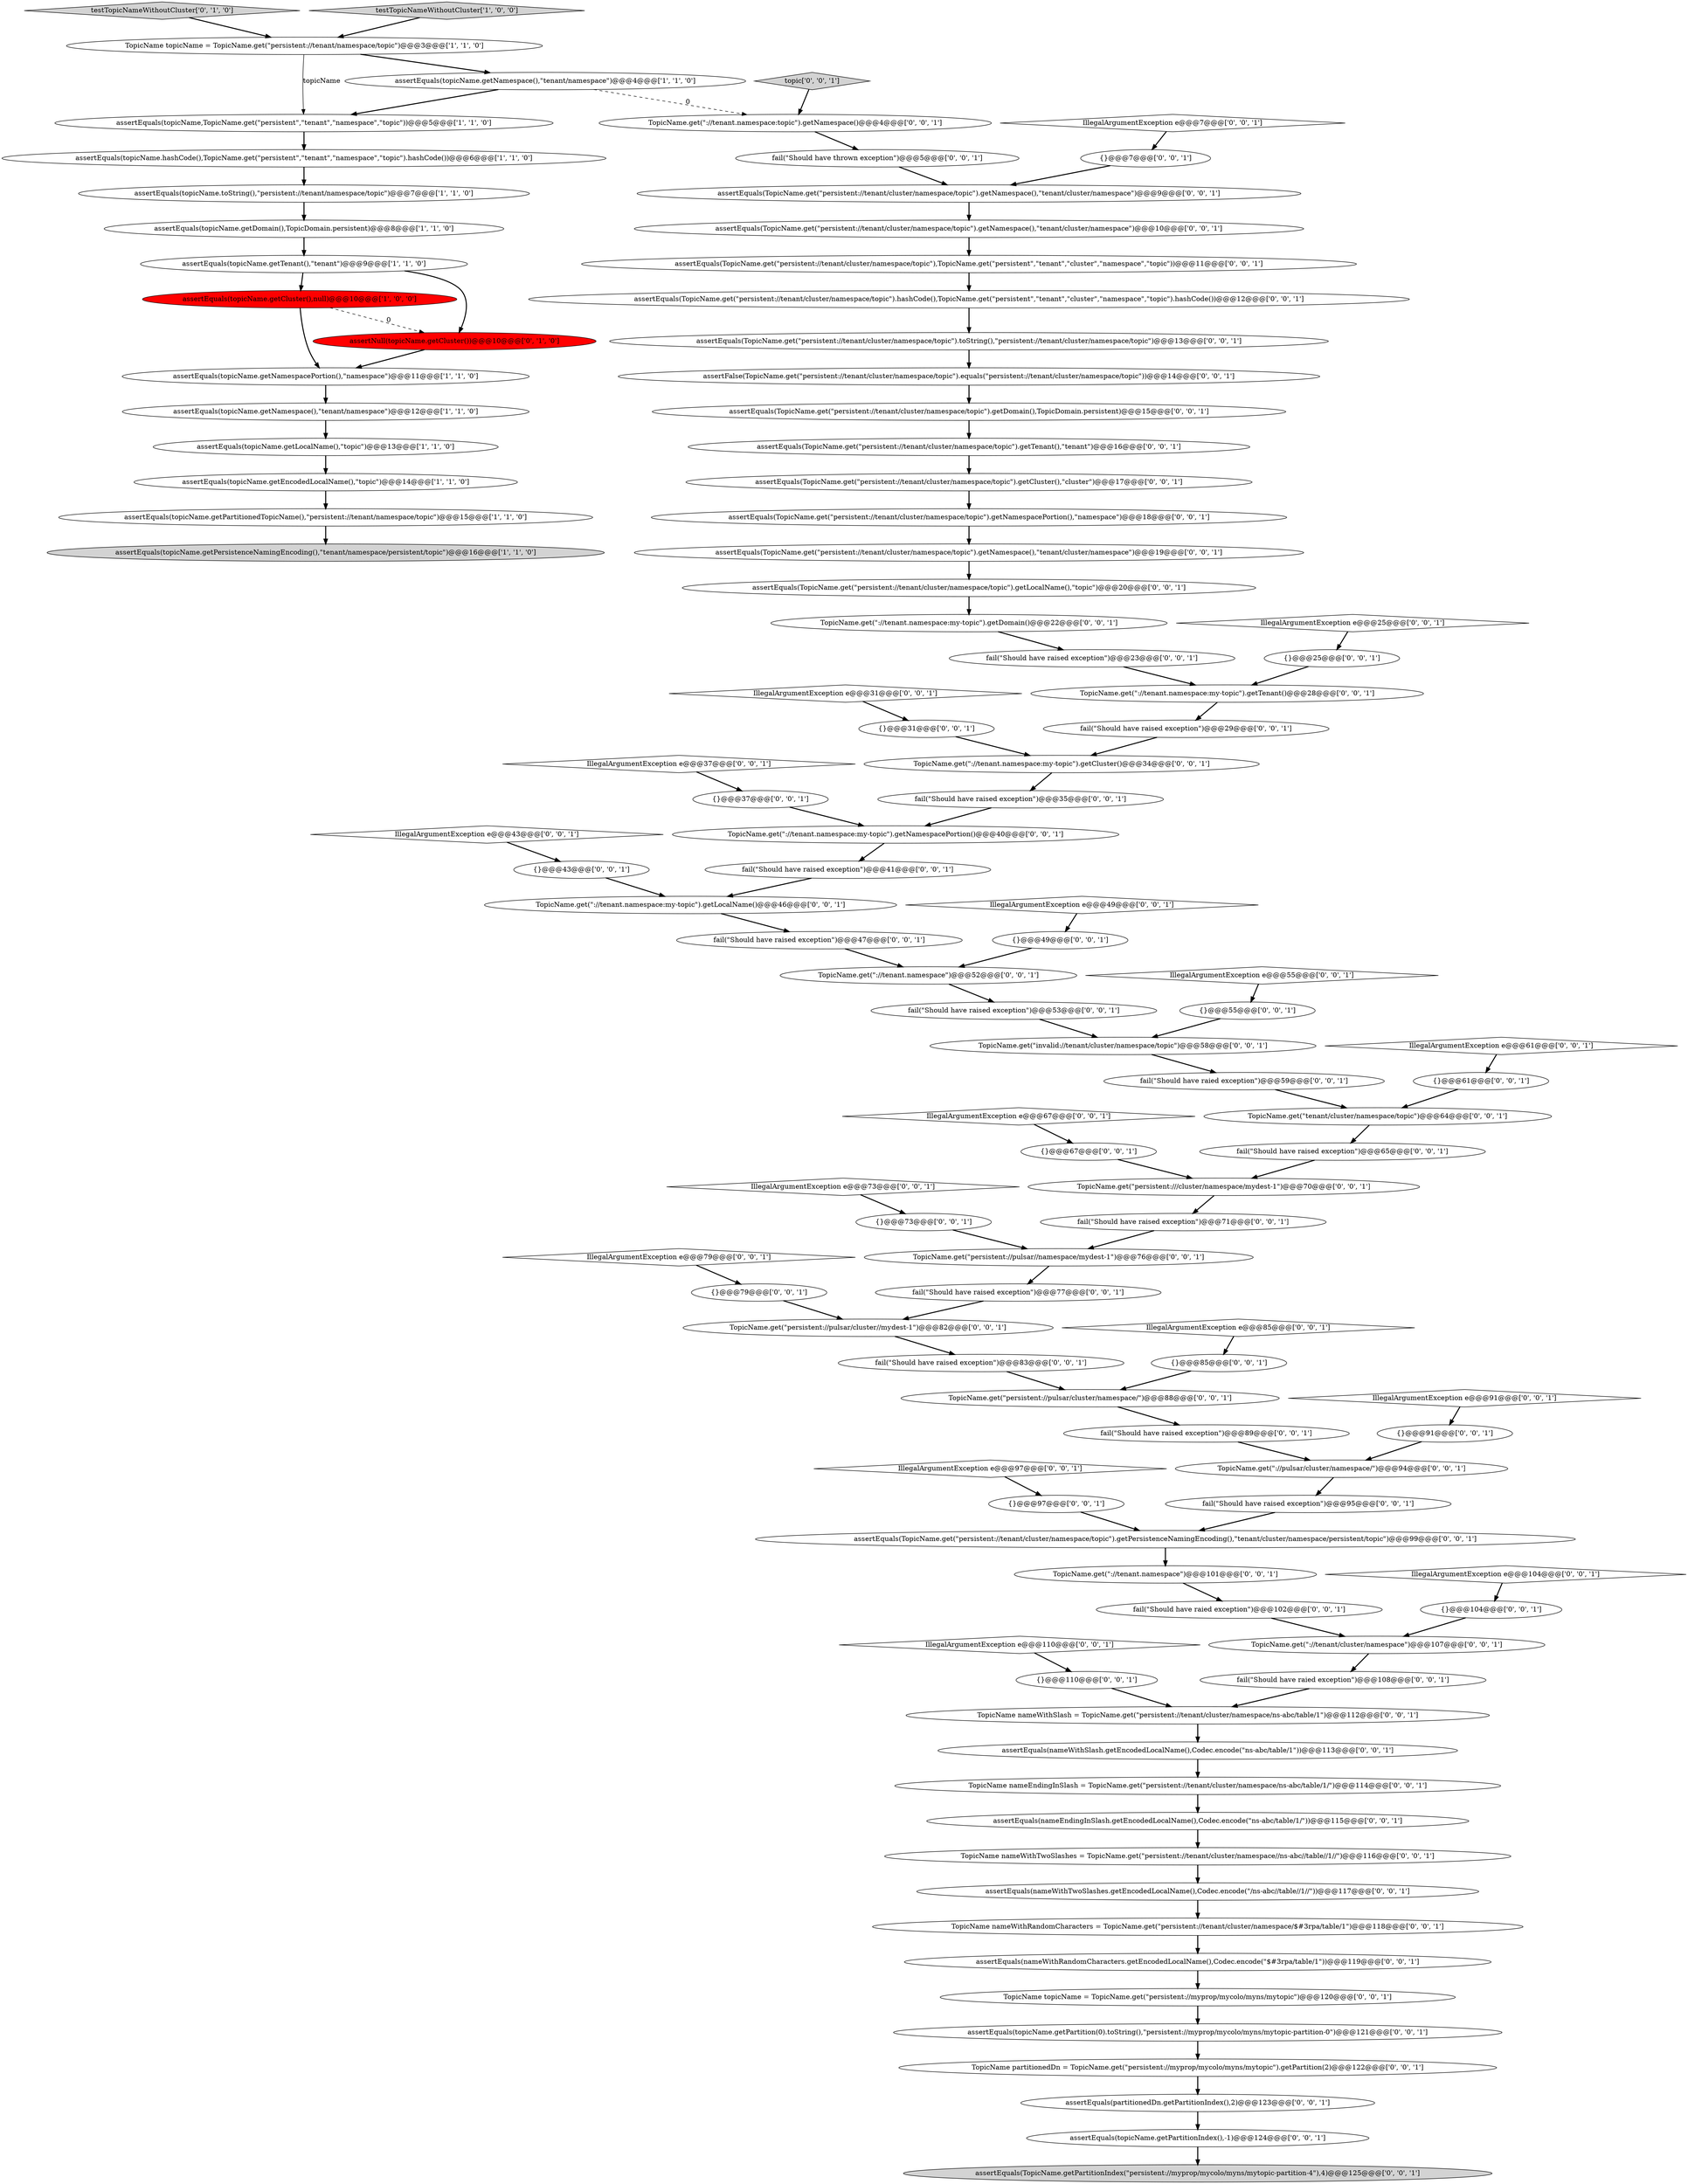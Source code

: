digraph {
55 [style = filled, label = "assertEquals(topicName.getPartition(0).toString(),\"persistent://myprop/mycolo/myns/mytopic-partition-0\")@@@121@@@['0', '0', '1']", fillcolor = white, shape = ellipse image = "AAA0AAABBB3BBB"];
47 [style = filled, label = "assertEquals(TopicName.get(\"persistent://tenant/cluster/namespace/topic\").getTenant(),\"tenant\")@@@16@@@['0', '0', '1']", fillcolor = white, shape = ellipse image = "AAA0AAABBB3BBB"];
41 [style = filled, label = "assertEquals(TopicName.get(\"persistent://tenant/cluster/namespace/topic\").getCluster(),\"cluster\")@@@17@@@['0', '0', '1']", fillcolor = white, shape = ellipse image = "AAA0AAABBB3BBB"];
10 [style = filled, label = "assertEquals(topicName.hashCode(),TopicName.get(\"persistent\",\"tenant\",\"namespace\",\"topic\").hashCode())@@@6@@@['1', '1', '0']", fillcolor = white, shape = ellipse image = "AAA0AAABBB1BBB"];
56 [style = filled, label = "IllegalArgumentException e@@@7@@@['0', '0', '1']", fillcolor = white, shape = diamond image = "AAA0AAABBB3BBB"];
23 [style = filled, label = "TopicName.get(\"://tenant.namespace:my-topic\").getLocalName()@@@46@@@['0', '0', '1']", fillcolor = white, shape = ellipse image = "AAA0AAABBB3BBB"];
86 [style = filled, label = "TopicName nameWithTwoSlashes = TopicName.get(\"persistent://tenant/cluster/namespace//ns-abc//table//1//\")@@@116@@@['0', '0', '1']", fillcolor = white, shape = ellipse image = "AAA0AAABBB3BBB"];
108 [style = filled, label = "TopicName.get(\"://tenant/cluster/namespace\")@@@107@@@['0', '0', '1']", fillcolor = white, shape = ellipse image = "AAA0AAABBB3BBB"];
11 [style = filled, label = "assertEquals(topicName.getTenant(),\"tenant\")@@@9@@@['1', '1', '0']", fillcolor = white, shape = ellipse image = "AAA0AAABBB1BBB"];
22 [style = filled, label = "{}@@@110@@@['0', '0', '1']", fillcolor = white, shape = ellipse image = "AAA0AAABBB3BBB"];
64 [style = filled, label = "TopicName.get(\"://tenant.namespace:my-topic\").getTenant()@@@28@@@['0', '0', '1']", fillcolor = white, shape = ellipse image = "AAA0AAABBB3BBB"];
42 [style = filled, label = "TopicName.get(\"://tenant.namespace:my-topic\").getCluster()@@@34@@@['0', '0', '1']", fillcolor = white, shape = ellipse image = "AAA0AAABBB3BBB"];
79 [style = filled, label = "TopicName nameWithSlash = TopicName.get(\"persistent://tenant/cluster/namespace/ns-abc/table/1\")@@@112@@@['0', '0', '1']", fillcolor = white, shape = ellipse image = "AAA0AAABBB3BBB"];
84 [style = filled, label = "TopicName.get(\"tenant/cluster/namespace/topic\")@@@64@@@['0', '0', '1']", fillcolor = white, shape = ellipse image = "AAA0AAABBB3BBB"];
35 [style = filled, label = "assertFalse(TopicName.get(\"persistent://tenant/cluster/namespace/topic\").equals(\"persistent://tenant/cluster/namespace/topic\"))@@@14@@@['0', '0', '1']", fillcolor = white, shape = ellipse image = "AAA0AAABBB3BBB"];
38 [style = filled, label = "assertEquals(partitionedDn.getPartitionIndex(),2)@@@123@@@['0', '0', '1']", fillcolor = white, shape = ellipse image = "AAA0AAABBB3BBB"];
43 [style = filled, label = "{}@@@97@@@['0', '0', '1']", fillcolor = white, shape = ellipse image = "AAA0AAABBB3BBB"];
95 [style = filled, label = "fail(\"Should have raied exception\")@@@59@@@['0', '0', '1']", fillcolor = white, shape = ellipse image = "AAA0AAABBB3BBB"];
77 [style = filled, label = "assertEquals(TopicName.get(\"persistent://tenant/cluster/namespace/topic\").getLocalName(),\"topic\")@@@20@@@['0', '0', '1']", fillcolor = white, shape = ellipse image = "AAA0AAABBB3BBB"];
91 [style = filled, label = "IllegalArgumentException e@@@49@@@['0', '0', '1']", fillcolor = white, shape = diamond image = "AAA0AAABBB3BBB"];
98 [style = filled, label = "IllegalArgumentException e@@@25@@@['0', '0', '1']", fillcolor = white, shape = diamond image = "AAA0AAABBB3BBB"];
49 [style = filled, label = "assertEquals(TopicName.getPartitionIndex(\"persistent://myprop/mycolo/myns/mytopic-partition-4\"),4)@@@125@@@['0', '0', '1']", fillcolor = lightgray, shape = ellipse image = "AAA0AAABBB3BBB"];
18 [style = filled, label = "assertEquals(nameWithSlash.getEncodedLocalName(),Codec.encode(\"ns-abc/table/1\"))@@@113@@@['0', '0', '1']", fillcolor = white, shape = ellipse image = "AAA0AAABBB3BBB"];
74 [style = filled, label = "TopicName.get(\"invalid://tenant/cluster/namespace/topic\")@@@58@@@['0', '0', '1']", fillcolor = white, shape = ellipse image = "AAA0AAABBB3BBB"];
92 [style = filled, label = "TopicName.get(\"persistent://pulsar/cluster//mydest-1\")@@@82@@@['0', '0', '1']", fillcolor = white, shape = ellipse image = "AAA0AAABBB3BBB"];
71 [style = filled, label = "TopicName nameEndingInSlash = TopicName.get(\"persistent://tenant/cluster/namespace/ns-abc/table/1/\")@@@114@@@['0', '0', '1']", fillcolor = white, shape = ellipse image = "AAA0AAABBB3BBB"];
17 [style = filled, label = "fail(\"Should have raised exception\")@@@83@@@['0', '0', '1']", fillcolor = white, shape = ellipse image = "AAA0AAABBB3BBB"];
99 [style = filled, label = "IllegalArgumentException e@@@37@@@['0', '0', '1']", fillcolor = white, shape = diamond image = "AAA0AAABBB3BBB"];
76 [style = filled, label = "TopicName partitionedDn = TopicName.get(\"persistent://myprop/mycolo/myns/mytopic\").getPartition(2)@@@122@@@['0', '0', '1']", fillcolor = white, shape = ellipse image = "AAA0AAABBB3BBB"];
96 [style = filled, label = "{}@@@79@@@['0', '0', '1']", fillcolor = white, shape = ellipse image = "AAA0AAABBB3BBB"];
61 [style = filled, label = "fail(\"Should have raied exception\")@@@102@@@['0', '0', '1']", fillcolor = white, shape = ellipse image = "AAA0AAABBB3BBB"];
97 [style = filled, label = "TopicName.get(\"persistent://pulsar/cluster/namespace/\")@@@88@@@['0', '0', '1']", fillcolor = white, shape = ellipse image = "AAA0AAABBB3BBB"];
59 [style = filled, label = "fail(\"Should have raised exception\")@@@53@@@['0', '0', '1']", fillcolor = white, shape = ellipse image = "AAA0AAABBB3BBB"];
28 [style = filled, label = "fail(\"Should have raised exception\")@@@95@@@['0', '0', '1']", fillcolor = white, shape = ellipse image = "AAA0AAABBB3BBB"];
12 [style = filled, label = "assertEquals(topicName.getDomain(),TopicDomain.persistent)@@@8@@@['1', '1', '0']", fillcolor = white, shape = ellipse image = "AAA0AAABBB1BBB"];
80 [style = filled, label = "assertEquals(nameEndingInSlash.getEncodedLocalName(),Codec.encode(\"ns-abc/table/1/\"))@@@115@@@['0', '0', '1']", fillcolor = white, shape = ellipse image = "AAA0AAABBB3BBB"];
0 [style = filled, label = "assertEquals(topicName,TopicName.get(\"persistent\",\"tenant\",\"namespace\",\"topic\"))@@@5@@@['1', '1', '0']", fillcolor = white, shape = ellipse image = "AAA0AAABBB1BBB"];
101 [style = filled, label = "IllegalArgumentException e@@@55@@@['0', '0', '1']", fillcolor = white, shape = diamond image = "AAA0AAABBB3BBB"];
68 [style = filled, label = "{}@@@67@@@['0', '0', '1']", fillcolor = white, shape = ellipse image = "AAA0AAABBB3BBB"];
32 [style = filled, label = "{}@@@31@@@['0', '0', '1']", fillcolor = white, shape = ellipse image = "AAA0AAABBB3BBB"];
104 [style = filled, label = "assertEquals(TopicName.get(\"persistent://tenant/cluster/namespace/topic\").hashCode(),TopicName.get(\"persistent\",\"tenant\",\"cluster\",\"namespace\",\"topic\").hashCode())@@@12@@@['0', '0', '1']", fillcolor = white, shape = ellipse image = "AAA0AAABBB3BBB"];
6 [style = filled, label = "assertEquals(topicName.getEncodedLocalName(),\"topic\")@@@14@@@['1', '1', '0']", fillcolor = white, shape = ellipse image = "AAA0AAABBB1BBB"];
66 [style = filled, label = "TopicName.get(\"://tenant.namespace:my-topic\").getNamespacePortion()@@@40@@@['0', '0', '1']", fillcolor = white, shape = ellipse image = "AAA0AAABBB3BBB"];
4 [style = filled, label = "TopicName topicName = TopicName.get(\"persistent://tenant/namespace/topic\")@@@3@@@['1', '1', '0']", fillcolor = white, shape = ellipse image = "AAA0AAABBB1BBB"];
72 [style = filled, label = "TopicName.get(\"://tenant.namespace\")@@@101@@@['0', '0', '1']", fillcolor = white, shape = ellipse image = "AAA0AAABBB3BBB"];
83 [style = filled, label = "IllegalArgumentException e@@@79@@@['0', '0', '1']", fillcolor = white, shape = diamond image = "AAA0AAABBB3BBB"];
2 [style = filled, label = "assertEquals(topicName.getPersistenceNamingEncoding(),\"tenant/namespace/persistent/topic\")@@@16@@@['1', '1', '0']", fillcolor = lightgray, shape = ellipse image = "AAA0AAABBB1BBB"];
37 [style = filled, label = "IllegalArgumentException e@@@61@@@['0', '0', '1']", fillcolor = white, shape = diamond image = "AAA0AAABBB3BBB"];
20 [style = filled, label = "assertEquals(nameWithRandomCharacters.getEncodedLocalName(),Codec.encode(\"$#3rpa/table/1\"))@@@119@@@['0', '0', '1']", fillcolor = white, shape = ellipse image = "AAA0AAABBB3BBB"];
54 [style = filled, label = "{}@@@37@@@['0', '0', '1']", fillcolor = white, shape = ellipse image = "AAA0AAABBB3BBB"];
85 [style = filled, label = "fail(\"Should have raised exception\")@@@35@@@['0', '0', '1']", fillcolor = white, shape = ellipse image = "AAA0AAABBB3BBB"];
3 [style = filled, label = "assertEquals(topicName.getCluster(),null)@@@10@@@['1', '0', '0']", fillcolor = red, shape = ellipse image = "AAA1AAABBB1BBB"];
1 [style = filled, label = "assertEquals(topicName.getNamespacePortion(),\"namespace\")@@@11@@@['1', '1', '0']", fillcolor = white, shape = ellipse image = "AAA0AAABBB1BBB"];
44 [style = filled, label = "TopicName.get(\"://tenant.namespace:topic\").getNamespace()@@@4@@@['0', '0', '1']", fillcolor = white, shape = ellipse image = "AAA0AAABBB3BBB"];
24 [style = filled, label = "TopicName.get(\"://tenant.namespace\")@@@52@@@['0', '0', '1']", fillcolor = white, shape = ellipse image = "AAA0AAABBB3BBB"];
93 [style = filled, label = "fail(\"Should have raised exception\")@@@47@@@['0', '0', '1']", fillcolor = white, shape = ellipse image = "AAA0AAABBB3BBB"];
29 [style = filled, label = "fail(\"Should have raied exception\")@@@108@@@['0', '0', '1']", fillcolor = white, shape = ellipse image = "AAA0AAABBB3BBB"];
26 [style = filled, label = "assertEquals(nameWithTwoSlashes.getEncodedLocalName(),Codec.encode(\"/ns-abc//table//1//\"))@@@117@@@['0', '0', '1']", fillcolor = white, shape = ellipse image = "AAA0AAABBB3BBB"];
46 [style = filled, label = "TopicName.get(\"://pulsar/cluster/namespace/\")@@@94@@@['0', '0', '1']", fillcolor = white, shape = ellipse image = "AAA0AAABBB3BBB"];
39 [style = filled, label = "fail(\"Should have thrown exception\")@@@5@@@['0', '0', '1']", fillcolor = white, shape = ellipse image = "AAA0AAABBB3BBB"];
53 [style = filled, label = "{}@@@85@@@['0', '0', '1']", fillcolor = white, shape = ellipse image = "AAA0AAABBB3BBB"];
81 [style = filled, label = "{}@@@7@@@['0', '0', '1']", fillcolor = white, shape = ellipse image = "AAA0AAABBB3BBB"];
7 [style = filled, label = "assertEquals(topicName.getLocalName(),\"topic\")@@@13@@@['1', '1', '0']", fillcolor = white, shape = ellipse image = "AAA0AAABBB1BBB"];
67 [style = filled, label = "fail(\"Should have raised exception\")@@@89@@@['0', '0', '1']", fillcolor = white, shape = ellipse image = "AAA0AAABBB3BBB"];
16 [style = filled, label = "testTopicNameWithoutCluster['0', '1', '0']", fillcolor = lightgray, shape = diamond image = "AAA0AAABBB2BBB"];
36 [style = filled, label = "{}@@@43@@@['0', '0', '1']", fillcolor = white, shape = ellipse image = "AAA0AAABBB3BBB"];
15 [style = filled, label = "assertNull(topicName.getCluster())@@@10@@@['0', '1', '0']", fillcolor = red, shape = ellipse image = "AAA1AAABBB2BBB"];
58 [style = filled, label = "IllegalArgumentException e@@@104@@@['0', '0', '1']", fillcolor = white, shape = diamond image = "AAA0AAABBB3BBB"];
14 [style = filled, label = "assertEquals(topicName.getPartitionedTopicName(),\"persistent://tenant/namespace/topic\")@@@15@@@['1', '1', '0']", fillcolor = white, shape = ellipse image = "AAA0AAABBB1BBB"];
103 [style = filled, label = "{}@@@55@@@['0', '0', '1']", fillcolor = white, shape = ellipse image = "AAA0AAABBB3BBB"];
52 [style = filled, label = "fail(\"Should have raised exception\")@@@41@@@['0', '0', '1']", fillcolor = white, shape = ellipse image = "AAA0AAABBB3BBB"];
87 [style = filled, label = "TopicName topicName = TopicName.get(\"persistent://myprop/mycolo/myns/mytopic\")@@@120@@@['0', '0', '1']", fillcolor = white, shape = ellipse image = "AAA0AAABBB3BBB"];
34 [style = filled, label = "IllegalArgumentException e@@@73@@@['0', '0', '1']", fillcolor = white, shape = diamond image = "AAA0AAABBB3BBB"];
94 [style = filled, label = "TopicName nameWithRandomCharacters = TopicName.get(\"persistent://tenant/cluster/namespace/$#3rpa/table/1\")@@@118@@@['0', '0', '1']", fillcolor = white, shape = ellipse image = "AAA0AAABBB3BBB"];
8 [style = filled, label = "assertEquals(topicName.getNamespace(),\"tenant/namespace\")@@@4@@@['1', '1', '0']", fillcolor = white, shape = ellipse image = "AAA0AAABBB1BBB"];
5 [style = filled, label = "assertEquals(topicName.getNamespace(),\"tenant/namespace\")@@@12@@@['1', '1', '0']", fillcolor = white, shape = ellipse image = "AAA0AAABBB1BBB"];
33 [style = filled, label = "assertEquals(TopicName.get(\"persistent://tenant/cluster/namespace/topic\").getPersistenceNamingEncoding(),\"tenant/cluster/namespace/persistent/topic\")@@@99@@@['0', '0', '1']", fillcolor = white, shape = ellipse image = "AAA0AAABBB3BBB"];
31 [style = filled, label = "fail(\"Should have raised exception\")@@@23@@@['0', '0', '1']", fillcolor = white, shape = ellipse image = "AAA0AAABBB3BBB"];
9 [style = filled, label = "assertEquals(topicName.toString(),\"persistent://tenant/namespace/topic\")@@@7@@@['1', '1', '0']", fillcolor = white, shape = ellipse image = "AAA0AAABBB1BBB"];
100 [style = filled, label = "fail(\"Should have raised exception\")@@@29@@@['0', '0', '1']", fillcolor = white, shape = ellipse image = "AAA0AAABBB3BBB"];
21 [style = filled, label = "assertEquals(TopicName.get(\"persistent://tenant/cluster/namespace/topic\").getDomain(),TopicDomain.persistent)@@@15@@@['0', '0', '1']", fillcolor = white, shape = ellipse image = "AAA0AAABBB3BBB"];
62 [style = filled, label = "assertEquals(TopicName.get(\"persistent://tenant/cluster/namespace/topic\"),TopicName.get(\"persistent\",\"tenant\",\"cluster\",\"namespace\",\"topic\"))@@@11@@@['0', '0', '1']", fillcolor = white, shape = ellipse image = "AAA0AAABBB3BBB"];
65 [style = filled, label = "IllegalArgumentException e@@@85@@@['0', '0', '1']", fillcolor = white, shape = diamond image = "AAA0AAABBB3BBB"];
13 [style = filled, label = "testTopicNameWithoutCluster['1', '0', '0']", fillcolor = lightgray, shape = diamond image = "AAA0AAABBB1BBB"];
48 [style = filled, label = "assertEquals(TopicName.get(\"persistent://tenant/cluster/namespace/topic\").getNamespace(),\"tenant/cluster/namespace\")@@@9@@@['0', '0', '1']", fillcolor = white, shape = ellipse image = "AAA0AAABBB3BBB"];
27 [style = filled, label = "{}@@@73@@@['0', '0', '1']", fillcolor = white, shape = ellipse image = "AAA0AAABBB3BBB"];
69 [style = filled, label = "assertEquals(topicName.getPartitionIndex(),-1)@@@124@@@['0', '0', '1']", fillcolor = white, shape = ellipse image = "AAA0AAABBB3BBB"];
107 [style = filled, label = "topic['0', '0', '1']", fillcolor = lightgray, shape = diamond image = "AAA0AAABBB3BBB"];
45 [style = filled, label = "{}@@@25@@@['0', '0', '1']", fillcolor = white, shape = ellipse image = "AAA0AAABBB3BBB"];
57 [style = filled, label = "{}@@@61@@@['0', '0', '1']", fillcolor = white, shape = ellipse image = "AAA0AAABBB3BBB"];
60 [style = filled, label = "IllegalArgumentException e@@@67@@@['0', '0', '1']", fillcolor = white, shape = diamond image = "AAA0AAABBB3BBB"];
105 [style = filled, label = "TopicName.get(\"persistent://pulsar//namespace/mydest-1\")@@@76@@@['0', '0', '1']", fillcolor = white, shape = ellipse image = "AAA0AAABBB3BBB"];
106 [style = filled, label = "IllegalArgumentException e@@@91@@@['0', '0', '1']", fillcolor = white, shape = diamond image = "AAA0AAABBB3BBB"];
30 [style = filled, label = "IllegalArgumentException e@@@31@@@['0', '0', '1']", fillcolor = white, shape = diamond image = "AAA0AAABBB3BBB"];
73 [style = filled, label = "assertEquals(TopicName.get(\"persistent://tenant/cluster/namespace/topic\").getNamespace(),\"tenant/cluster/namespace\")@@@19@@@['0', '0', '1']", fillcolor = white, shape = ellipse image = "AAA0AAABBB3BBB"];
50 [style = filled, label = "{}@@@104@@@['0', '0', '1']", fillcolor = white, shape = ellipse image = "AAA0AAABBB3BBB"];
51 [style = filled, label = "TopicName.get(\"://tenant.namespace:my-topic\").getDomain()@@@22@@@['0', '0', '1']", fillcolor = white, shape = ellipse image = "AAA0AAABBB3BBB"];
75 [style = filled, label = "{}@@@91@@@['0', '0', '1']", fillcolor = white, shape = ellipse image = "AAA0AAABBB3BBB"];
102 [style = filled, label = "assertEquals(TopicName.get(\"persistent://tenant/cluster/namespace/topic\").getNamespace(),\"tenant/cluster/namespace\")@@@10@@@['0', '0', '1']", fillcolor = white, shape = ellipse image = "AAA0AAABBB3BBB"];
63 [style = filled, label = "fail(\"Should have raised exception\")@@@77@@@['0', '0', '1']", fillcolor = white, shape = ellipse image = "AAA0AAABBB3BBB"];
82 [style = filled, label = "fail(\"Should have raised exception\")@@@65@@@['0', '0', '1']", fillcolor = white, shape = ellipse image = "AAA0AAABBB3BBB"];
88 [style = filled, label = "IllegalArgumentException e@@@97@@@['0', '0', '1']", fillcolor = white, shape = diamond image = "AAA0AAABBB3BBB"];
19 [style = filled, label = "TopicName.get(\"persistent:///cluster/namespace/mydest-1\")@@@70@@@['0', '0', '1']", fillcolor = white, shape = ellipse image = "AAA0AAABBB3BBB"];
89 [style = filled, label = "{}@@@49@@@['0', '0', '1']", fillcolor = white, shape = ellipse image = "AAA0AAABBB3BBB"];
25 [style = filled, label = "IllegalArgumentException e@@@110@@@['0', '0', '1']", fillcolor = white, shape = diamond image = "AAA0AAABBB3BBB"];
70 [style = filled, label = "fail(\"Should have raised exception\")@@@71@@@['0', '0', '1']", fillcolor = white, shape = ellipse image = "AAA0AAABBB3BBB"];
78 [style = filled, label = "IllegalArgumentException e@@@43@@@['0', '0', '1']", fillcolor = white, shape = diamond image = "AAA0AAABBB3BBB"];
40 [style = filled, label = "assertEquals(TopicName.get(\"persistent://tenant/cluster/namespace/topic\").getNamespacePortion(),\"namespace\")@@@18@@@['0', '0', '1']", fillcolor = white, shape = ellipse image = "AAA0AAABBB3BBB"];
90 [style = filled, label = "assertEquals(TopicName.get(\"persistent://tenant/cluster/namespace/topic\").toString(),\"persistent://tenant/cluster/namespace/topic\")@@@13@@@['0', '0', '1']", fillcolor = white, shape = ellipse image = "AAA0AAABBB3BBB"];
1->5 [style = bold, label=""];
78->36 [style = bold, label=""];
95->84 [style = bold, label=""];
58->50 [style = bold, label=""];
25->22 [style = bold, label=""];
66->52 [style = bold, label=""];
85->66 [style = bold, label=""];
22->79 [style = bold, label=""];
97->67 [style = bold, label=""];
61->108 [style = bold, label=""];
104->90 [style = bold, label=""];
8->0 [style = bold, label=""];
4->8 [style = bold, label=""];
60->68 [style = bold, label=""];
98->45 [style = bold, label=""];
50->108 [style = bold, label=""];
79->18 [style = bold, label=""];
45->64 [style = bold, label=""];
52->23 [style = bold, label=""];
24->59 [style = bold, label=""];
106->75 [style = bold, label=""];
105->63 [style = bold, label=""];
86->26 [style = bold, label=""];
81->48 [style = bold, label=""];
108->29 [style = bold, label=""];
80->86 [style = bold, label=""];
12->11 [style = bold, label=""];
77->51 [style = bold, label=""];
75->46 [style = bold, label=""];
76->38 [style = bold, label=""];
54->66 [style = bold, label=""];
29->79 [style = bold, label=""];
100->42 [style = bold, label=""];
35->21 [style = bold, label=""];
55->76 [style = bold, label=""];
72->61 [style = bold, label=""];
7->6 [style = bold, label=""];
38->69 [style = bold, label=""];
23->93 [style = bold, label=""];
47->41 [style = bold, label=""];
64->100 [style = bold, label=""];
43->33 [style = bold, label=""];
5->7 [style = bold, label=""];
90->35 [style = bold, label=""];
3->15 [style = dashed, label="0"];
65->53 [style = bold, label=""];
32->42 [style = bold, label=""];
96->92 [style = bold, label=""];
82->19 [style = bold, label=""];
21->47 [style = bold, label=""];
70->105 [style = bold, label=""];
42->85 [style = bold, label=""];
101->103 [style = bold, label=""];
63->92 [style = bold, label=""];
91->89 [style = bold, label=""];
3->1 [style = bold, label=""];
88->43 [style = bold, label=""];
46->28 [style = bold, label=""];
19->70 [style = bold, label=""];
30->32 [style = bold, label=""];
33->72 [style = bold, label=""];
27->105 [style = bold, label=""];
107->44 [style = bold, label=""];
74->95 [style = bold, label=""];
20->87 [style = bold, label=""];
71->80 [style = bold, label=""];
102->62 [style = bold, label=""];
41->40 [style = bold, label=""];
11->3 [style = bold, label=""];
92->17 [style = bold, label=""];
4->0 [style = solid, label="topicName"];
56->81 [style = bold, label=""];
53->97 [style = bold, label=""];
10->9 [style = bold, label=""];
14->2 [style = bold, label=""];
9->12 [style = bold, label=""];
8->44 [style = dashed, label="0"];
16->4 [style = bold, label=""];
93->24 [style = bold, label=""];
69->49 [style = bold, label=""];
37->57 [style = bold, label=""];
15->1 [style = bold, label=""];
94->20 [style = bold, label=""];
26->94 [style = bold, label=""];
39->48 [style = bold, label=""];
62->104 [style = bold, label=""];
89->24 [style = bold, label=""];
48->102 [style = bold, label=""];
67->46 [style = bold, label=""];
99->54 [style = bold, label=""];
87->55 [style = bold, label=""];
68->19 [style = bold, label=""];
84->82 [style = bold, label=""];
59->74 [style = bold, label=""];
44->39 [style = bold, label=""];
40->73 [style = bold, label=""];
11->15 [style = bold, label=""];
18->71 [style = bold, label=""];
6->14 [style = bold, label=""];
83->96 [style = bold, label=""];
0->10 [style = bold, label=""];
36->23 [style = bold, label=""];
28->33 [style = bold, label=""];
103->74 [style = bold, label=""];
17->97 [style = bold, label=""];
31->64 [style = bold, label=""];
73->77 [style = bold, label=""];
51->31 [style = bold, label=""];
57->84 [style = bold, label=""];
34->27 [style = bold, label=""];
13->4 [style = bold, label=""];
}
